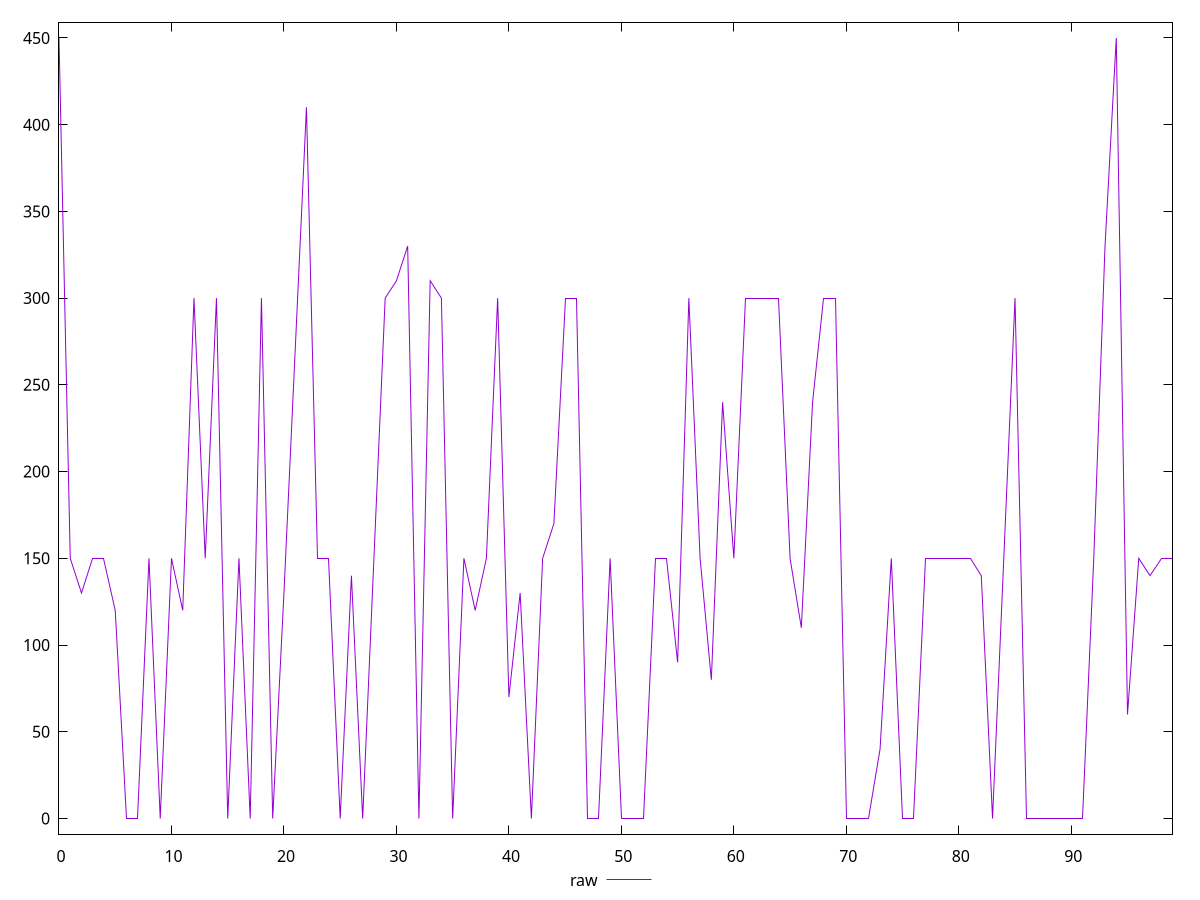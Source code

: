 reset

$raw <<EOF
0 450
1 150
2 130
3 150
4 150
5 120
6 0
7 0
8 150
9 0
10 150
11 120
12 300
13 150
14 300
15 0
16 150
17 0
18 300
19 0
20 130
21 270
22 410
23 150
24 150
25 0
26 140
27 0
28 150
29 300
30 310
31 330
32 0
33 310
34 300
35 0
36 150
37 120
38 150
39 300
40 70
41 130
42 0
43 150
44 170
45 300
46 300
47 0
48 0
49 150
50 0
51 0
52 0
53 150
54 150
55 90
56 300
57 150
58 80
59 240
60 150
61 300
62 300
63 300
64 300
65 150
66 110
67 240
68 300
69 300
70 0
71 0
72 0
73 40
74 150
75 0
76 0
77 150
78 150
79 150
80 150
81 150
82 140
83 0
84 150
85 300
86 0
87 0
88 0
89 0
90 0
91 0
92 150
93 330
94 450
95 60
96 150
97 140
98 150
99 150
EOF

set key outside below
set xrange [0:99]
set yrange [-9:459]
set trange [-9:459]
set terminal svg size 640, 500 enhanced background rgb 'white'
set output "report_00013_2021-02-09T12-04-24.940Z/unused-css-rules/samples/pages+cached+noadtech/raw/values.svg"

plot $raw title "raw" with line

reset
